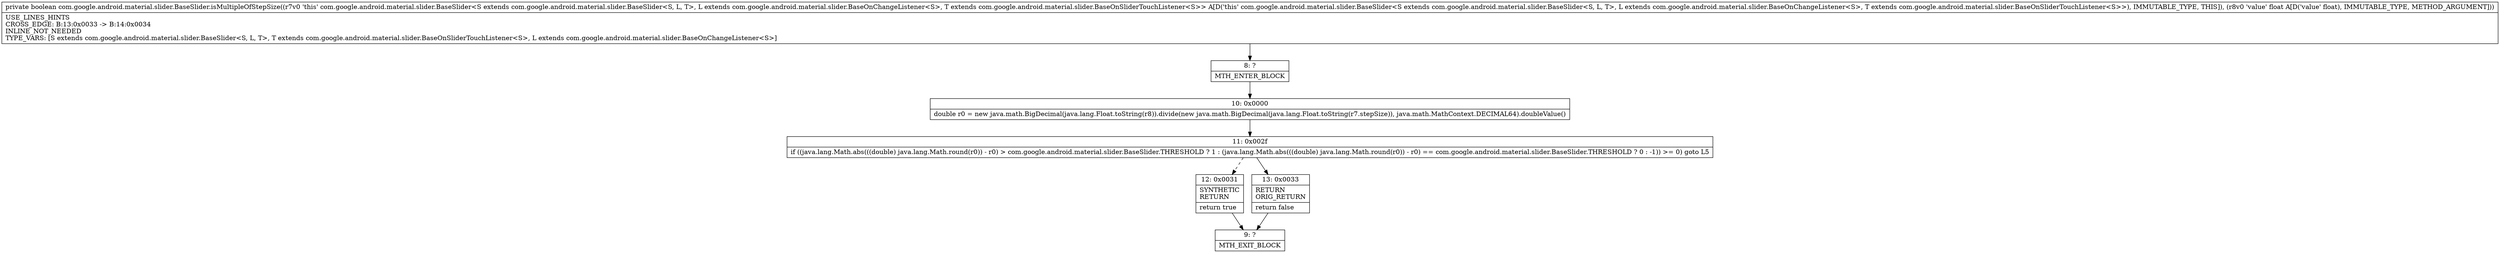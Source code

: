 digraph "CFG forcom.google.android.material.slider.BaseSlider.isMultipleOfStepSize(F)Z" {
Node_8 [shape=record,label="{8\:\ ?|MTH_ENTER_BLOCK\l}"];
Node_10 [shape=record,label="{10\:\ 0x0000|double r0 = new java.math.BigDecimal(java.lang.Float.toString(r8)).divide(new java.math.BigDecimal(java.lang.Float.toString(r7.stepSize)), java.math.MathContext.DECIMAL64).doubleValue()\l}"];
Node_11 [shape=record,label="{11\:\ 0x002f|if ((java.lang.Math.abs(((double) java.lang.Math.round(r0)) \- r0) \> com.google.android.material.slider.BaseSlider.THRESHOLD ? 1 : (java.lang.Math.abs(((double) java.lang.Math.round(r0)) \- r0) == com.google.android.material.slider.BaseSlider.THRESHOLD ? 0 : \-1)) \>= 0) goto L5\l}"];
Node_12 [shape=record,label="{12\:\ 0x0031|SYNTHETIC\lRETURN\l|return true\l}"];
Node_9 [shape=record,label="{9\:\ ?|MTH_EXIT_BLOCK\l}"];
Node_13 [shape=record,label="{13\:\ 0x0033|RETURN\lORIG_RETURN\l|return false\l}"];
MethodNode[shape=record,label="{private boolean com.google.android.material.slider.BaseSlider.isMultipleOfStepSize((r7v0 'this' com.google.android.material.slider.BaseSlider\<S extends com.google.android.material.slider.BaseSlider\<S, L, T\>, L extends com.google.android.material.slider.BaseOnChangeListener\<S\>, T extends com.google.android.material.slider.BaseOnSliderTouchListener\<S\>\> A[D('this' com.google.android.material.slider.BaseSlider\<S extends com.google.android.material.slider.BaseSlider\<S, L, T\>, L extends com.google.android.material.slider.BaseOnChangeListener\<S\>, T extends com.google.android.material.slider.BaseOnSliderTouchListener\<S\>\>), IMMUTABLE_TYPE, THIS]), (r8v0 'value' float A[D('value' float), IMMUTABLE_TYPE, METHOD_ARGUMENT]))  | USE_LINES_HINTS\lCROSS_EDGE: B:13:0x0033 \-\> B:14:0x0034\lINLINE_NOT_NEEDED\lTYPE_VARS: [S extends com.google.android.material.slider.BaseSlider\<S, L, T\>, T extends com.google.android.material.slider.BaseOnSliderTouchListener\<S\>, L extends com.google.android.material.slider.BaseOnChangeListener\<S\>]\l}"];
MethodNode -> Node_8;Node_8 -> Node_10;
Node_10 -> Node_11;
Node_11 -> Node_12[style=dashed];
Node_11 -> Node_13;
Node_12 -> Node_9;
Node_13 -> Node_9;
}

